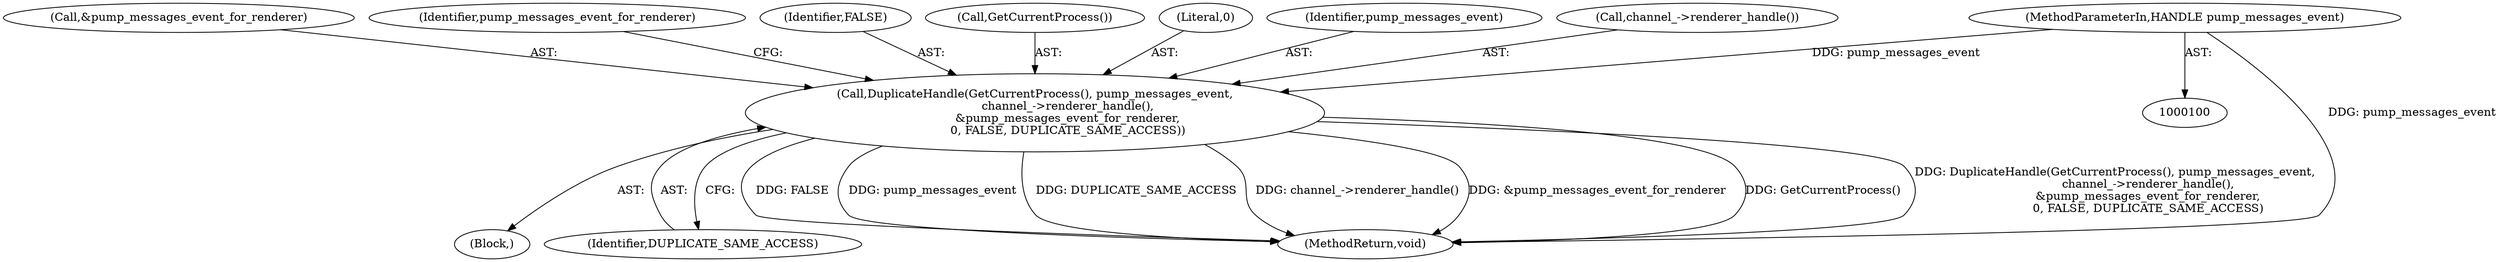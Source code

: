 digraph "1_Chrome_cd0bd79d6ebdb72183e6f0833673464cc10b3600_36@del" {
"1000107" [label="(Call,DuplicateHandle(GetCurrentProcess(), pump_messages_event,\n                  channel_->renderer_handle(),\n                  &pump_messages_event_for_renderer,\n                  0, FALSE, DUPLICATE_SAME_ACCESS))"];
"1000101" [label="(MethodParameterIn,HANDLE pump_messages_event)"];
"1000115" [label="(Identifier,DUPLICATE_SAME_ACCESS)"];
"1000102" [label="(Block,)"];
"1000111" [label="(Call,&pump_messages_event_for_renderer)"];
"1000107" [label="(Call,DuplicateHandle(GetCurrentProcess(), pump_messages_event,\n                  channel_->renderer_handle(),\n                  &pump_messages_event_for_renderer,\n                  0, FALSE, DUPLICATE_SAME_ACCESS))"];
"1000118" [label="(Identifier,pump_messages_event_for_renderer)"];
"1000114" [label="(Identifier,FALSE)"];
"1000108" [label="(Call,GetCurrentProcess())"];
"1000123" [label="(MethodReturn,void)"];
"1000113" [label="(Literal,0)"];
"1000109" [label="(Identifier,pump_messages_event)"];
"1000110" [label="(Call,channel_->renderer_handle())"];
"1000101" [label="(MethodParameterIn,HANDLE pump_messages_event)"];
"1000107" -> "1000102"  [label="AST: "];
"1000107" -> "1000115"  [label="CFG: "];
"1000108" -> "1000107"  [label="AST: "];
"1000109" -> "1000107"  [label="AST: "];
"1000110" -> "1000107"  [label="AST: "];
"1000111" -> "1000107"  [label="AST: "];
"1000113" -> "1000107"  [label="AST: "];
"1000114" -> "1000107"  [label="AST: "];
"1000115" -> "1000107"  [label="AST: "];
"1000118" -> "1000107"  [label="CFG: "];
"1000107" -> "1000123"  [label="DDG: GetCurrentProcess()"];
"1000107" -> "1000123"  [label="DDG: DuplicateHandle(GetCurrentProcess(), pump_messages_event,\n                  channel_->renderer_handle(),\n                  &pump_messages_event_for_renderer,\n                  0, FALSE, DUPLICATE_SAME_ACCESS)"];
"1000107" -> "1000123"  [label="DDG: FALSE"];
"1000107" -> "1000123"  [label="DDG: pump_messages_event"];
"1000107" -> "1000123"  [label="DDG: DUPLICATE_SAME_ACCESS"];
"1000107" -> "1000123"  [label="DDG: channel_->renderer_handle()"];
"1000107" -> "1000123"  [label="DDG: &pump_messages_event_for_renderer"];
"1000101" -> "1000107"  [label="DDG: pump_messages_event"];
"1000101" -> "1000100"  [label="AST: "];
"1000101" -> "1000123"  [label="DDG: pump_messages_event"];
}
